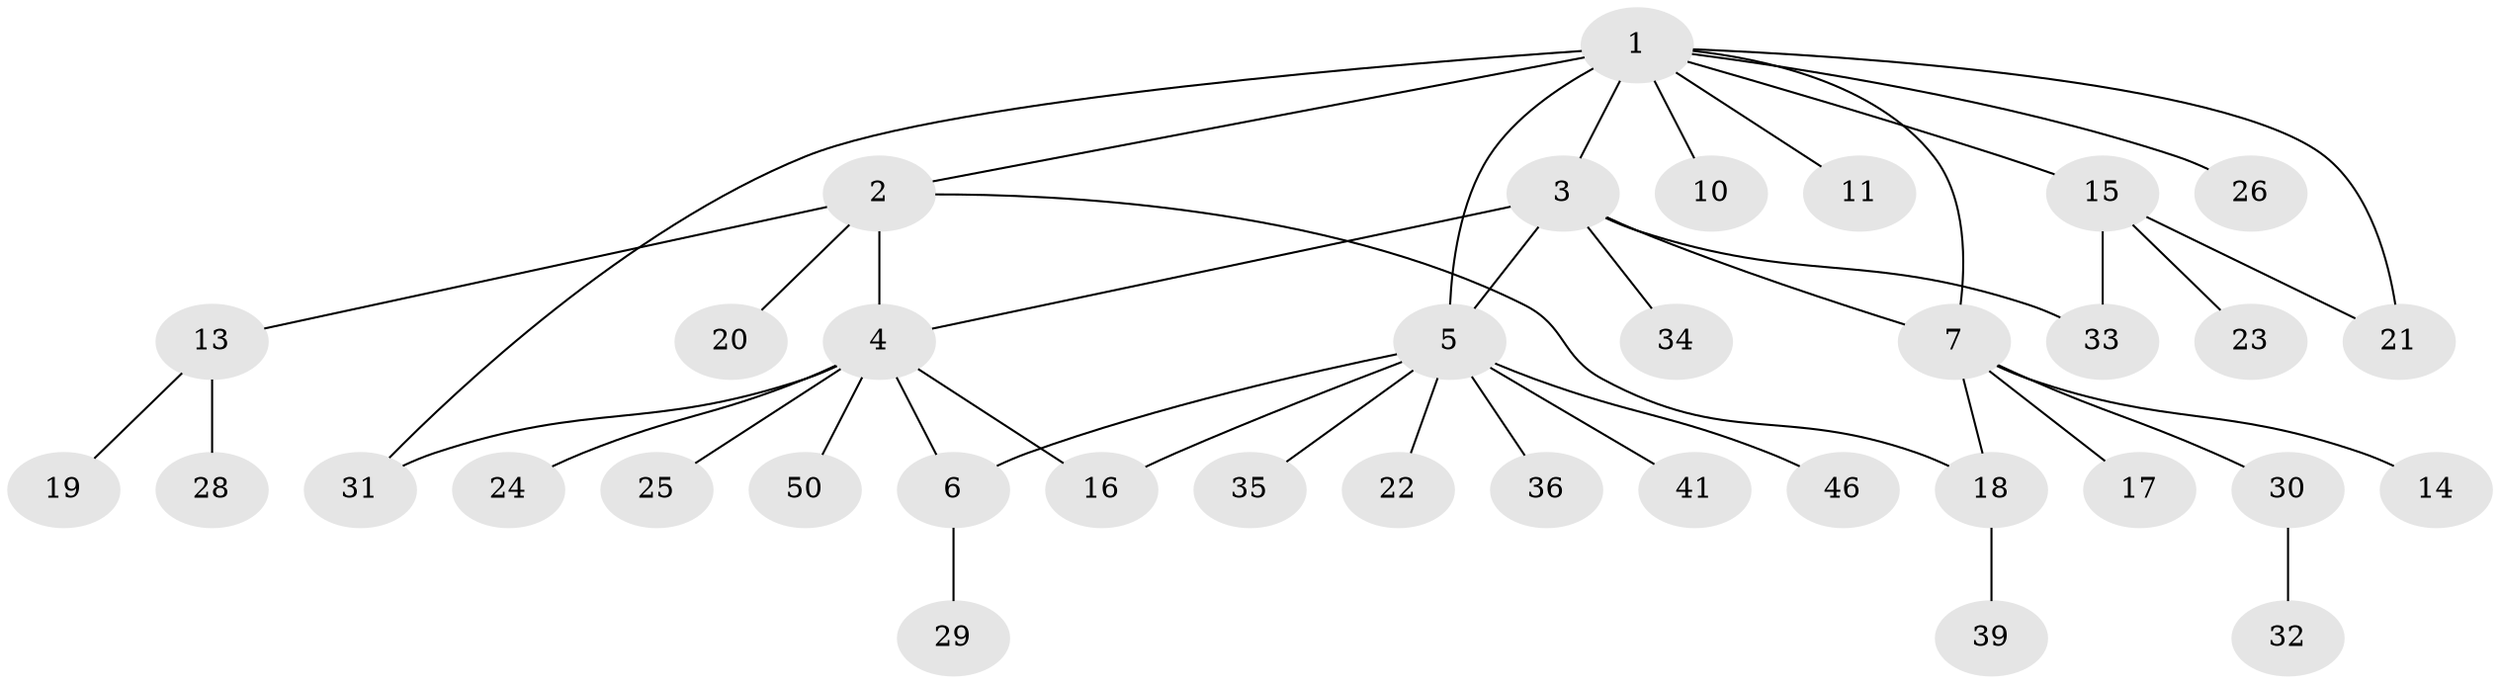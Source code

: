 // original degree distribution, {7: 0.058823529411764705, 6: 0.0392156862745098, 3: 0.09803921568627451, 9: 0.0196078431372549, 11: 0.0196078431372549, 1: 0.5686274509803921, 2: 0.1568627450980392, 4: 0.0196078431372549, 5: 0.0196078431372549}
// Generated by graph-tools (version 1.1) at 2025/11/02/27/25 16:11:37]
// undirected, 36 vertices, 44 edges
graph export_dot {
graph [start="1"]
  node [color=gray90,style=filled];
  1 [super="+9"];
  2 [super="+47"];
  3 [super="+8"];
  4 [super="+45"];
  5 [super="+27"];
  6 [super="+12"];
  7 [super="+42"];
  10;
  11 [super="+48"];
  13 [super="+37"];
  14 [super="+44"];
  15 [super="+38"];
  16;
  17;
  18;
  19;
  20;
  21;
  22;
  23;
  24;
  25;
  26;
  28;
  29;
  30 [super="+49"];
  31 [super="+40"];
  32 [super="+43"];
  33;
  34;
  35 [super="+51"];
  36;
  39;
  41;
  46;
  50;
  1 -- 2;
  1 -- 5 [weight=2];
  1 -- 7;
  1 -- 11;
  1 -- 21;
  1 -- 26;
  1 -- 3 [weight=2];
  1 -- 10;
  1 -- 15;
  1 -- 31;
  2 -- 4;
  2 -- 13;
  2 -- 18;
  2 -- 20;
  3 -- 4;
  3 -- 33;
  3 -- 34;
  3 -- 5;
  3 -- 7;
  4 -- 6;
  4 -- 16;
  4 -- 24;
  4 -- 25;
  4 -- 31;
  4 -- 50;
  5 -- 6;
  5 -- 16;
  5 -- 22;
  5 -- 35;
  5 -- 36;
  5 -- 41;
  5 -- 46;
  6 -- 29;
  7 -- 14;
  7 -- 17;
  7 -- 18;
  7 -- 30;
  13 -- 19;
  13 -- 28;
  15 -- 21;
  15 -- 23;
  15 -- 33;
  18 -- 39;
  30 -- 32;
}
